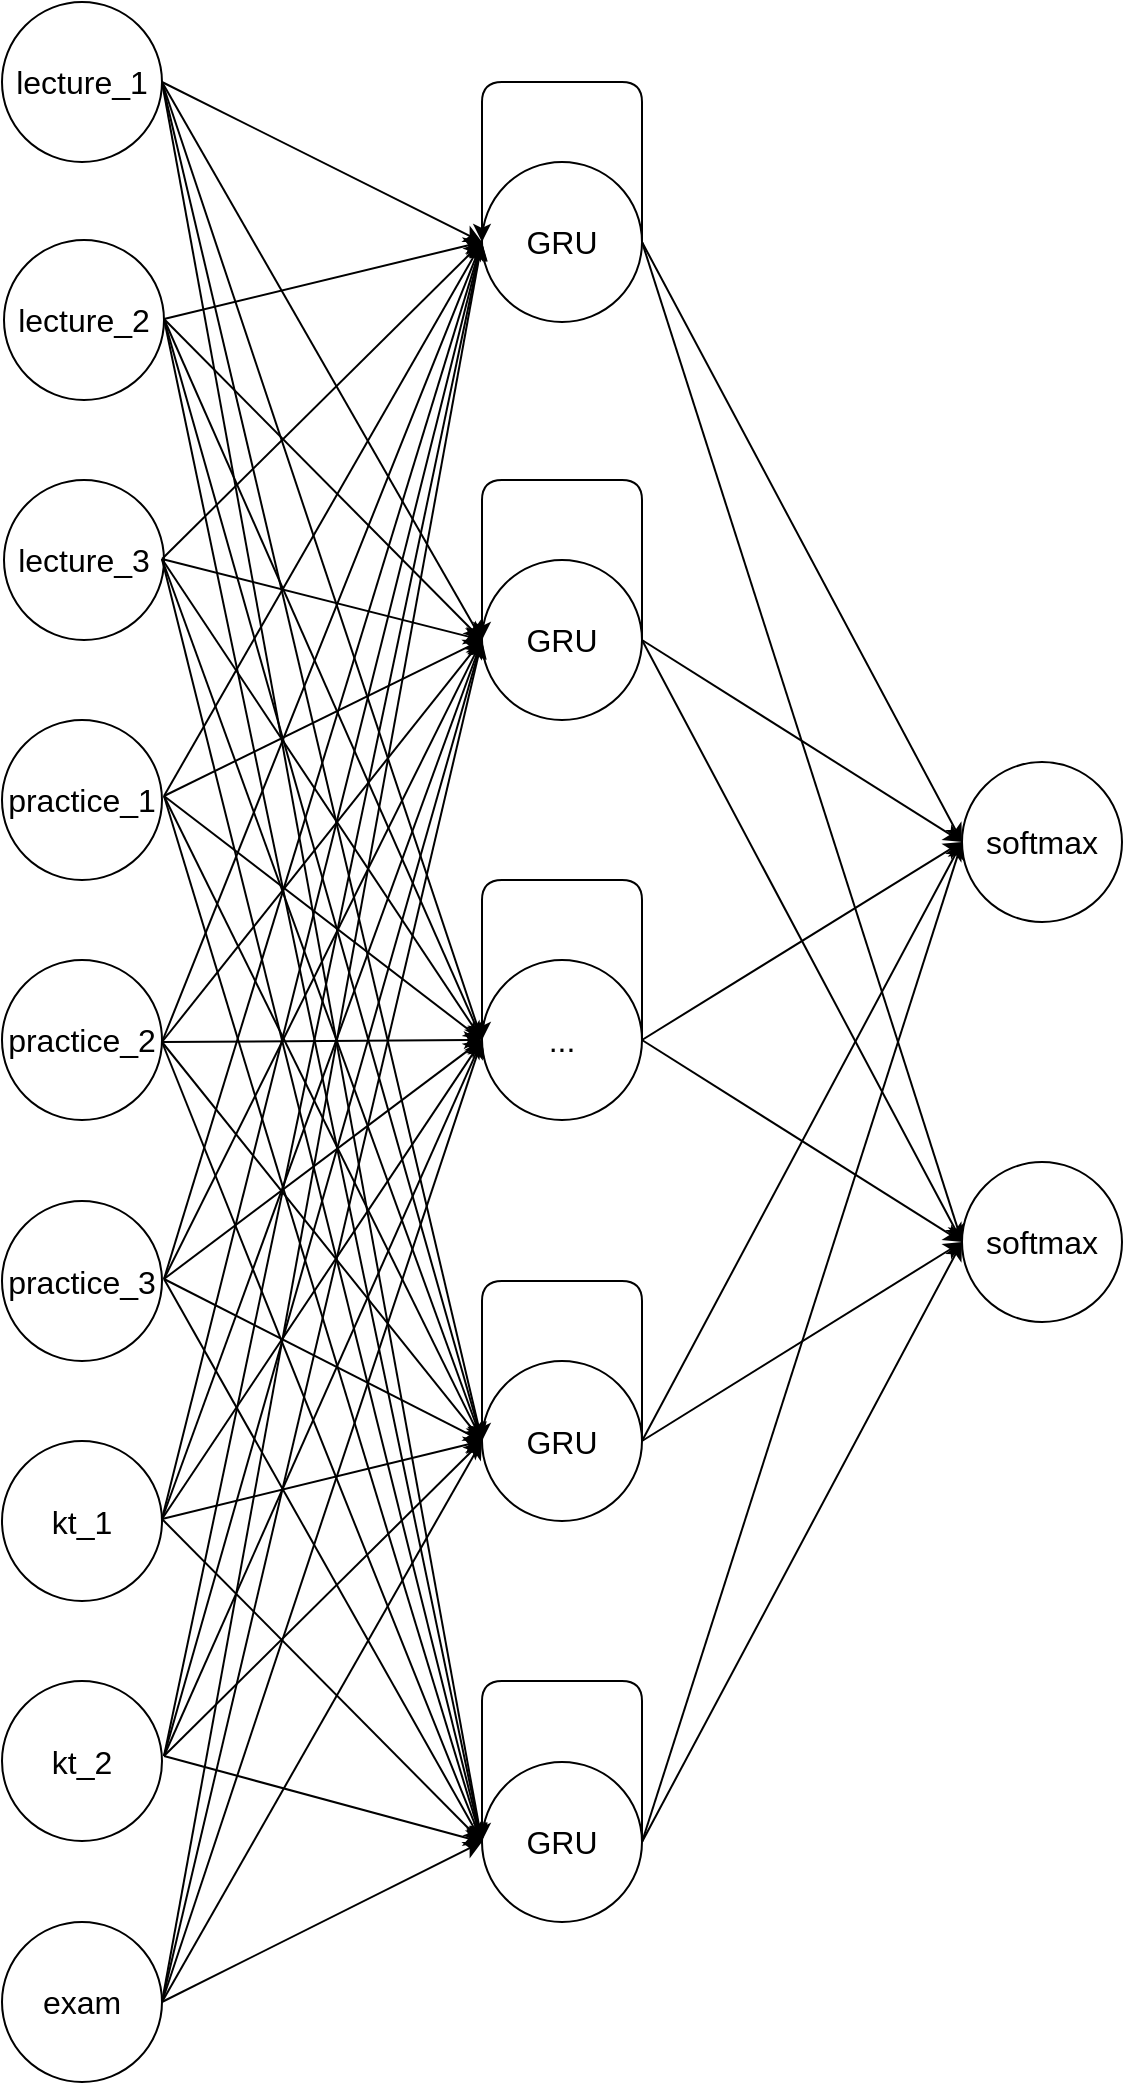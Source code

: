 <mxfile>
    <diagram id="3kF3-82s5BPs1b9VoIeE" name="Страница 1">
        <mxGraphModel dx="1600" dy="934" grid="1" gridSize="10" guides="1" tooltips="1" connect="1" arrows="1" fold="1" page="1" pageScale="1" pageWidth="827" pageHeight="1169" math="0" shadow="0">
            <root>
                <mxCell id="0"/>
                <mxCell id="1" parent="0"/>
                <mxCell id="104" style="edgeStyle=none;html=1;entryX=0;entryY=0.5;entryDx=0;entryDy=0;fontSize=16;exitX=1;exitY=0.5;exitDx=0;exitDy=0;" edge="1" parent="1" source="2" target="102">
                    <mxGeometry relative="1" as="geometry"/>
                </mxCell>
                <mxCell id="110" style="edgeStyle=none;html=1;entryX=0;entryY=0.5;entryDx=0;entryDy=0;fontSize=16;exitX=1;exitY=0.5;exitDx=0;exitDy=0;" edge="1" parent="1" source="2" target="103">
                    <mxGeometry relative="1" as="geometry"/>
                </mxCell>
                <mxCell id="2" value="GRU" style="ellipse;whiteSpace=wrap;html=1;aspect=fixed;fontSize=16;" vertex="1" parent="1">
                    <mxGeometry x="280" y="160" width="80" height="80" as="geometry"/>
                </mxCell>
                <mxCell id="105" style="edgeStyle=none;html=1;entryX=0;entryY=0.5;entryDx=0;entryDy=0;fontSize=16;exitX=1;exitY=0.5;exitDx=0;exitDy=0;" edge="1" parent="1" source="3" target="102">
                    <mxGeometry relative="1" as="geometry"/>
                </mxCell>
                <mxCell id="111" style="edgeStyle=none;html=1;entryX=0;entryY=0.5;entryDx=0;entryDy=0;fontSize=16;exitX=1;exitY=0.5;exitDx=0;exitDy=0;" edge="1" parent="1" source="3" target="103">
                    <mxGeometry relative="1" as="geometry"/>
                </mxCell>
                <mxCell id="3" value="GRU" style="ellipse;whiteSpace=wrap;html=1;aspect=fixed;fontSize=16;" vertex="1" parent="1">
                    <mxGeometry x="280" y="359" width="80" height="80" as="geometry"/>
                </mxCell>
                <mxCell id="107" style="edgeStyle=none;html=1;entryX=0;entryY=0.5;entryDx=0;entryDy=0;fontSize=16;exitX=1;exitY=0.5;exitDx=0;exitDy=0;" edge="1" parent="1" source="4" target="102">
                    <mxGeometry relative="1" as="geometry"/>
                </mxCell>
                <mxCell id="113" style="edgeStyle=none;html=1;entryX=0;entryY=0.5;entryDx=0;entryDy=0;fontSize=16;exitX=1;exitY=0.5;exitDx=0;exitDy=0;" edge="1" parent="1" source="4" target="103">
                    <mxGeometry relative="1" as="geometry"/>
                </mxCell>
                <mxCell id="4" value="GRU" style="ellipse;whiteSpace=wrap;html=1;aspect=fixed;fontSize=16;" vertex="1" parent="1">
                    <mxGeometry x="280" y="759.5" width="80" height="80" as="geometry"/>
                </mxCell>
                <mxCell id="108" style="edgeStyle=none;html=1;entryX=0;entryY=0.5;entryDx=0;entryDy=0;fontSize=16;exitX=1;exitY=0.5;exitDx=0;exitDy=0;" edge="1" parent="1" source="5" target="102">
                    <mxGeometry relative="1" as="geometry"/>
                </mxCell>
                <mxCell id="114" style="edgeStyle=none;html=1;entryX=0;entryY=0.5;entryDx=0;entryDy=0;fontSize=16;exitX=1;exitY=0.5;exitDx=0;exitDy=0;" edge="1" parent="1" source="5" target="103">
                    <mxGeometry relative="1" as="geometry"/>
                </mxCell>
                <mxCell id="5" value="GRU" style="ellipse;whiteSpace=wrap;html=1;aspect=fixed;fontSize=16;" vertex="1" parent="1">
                    <mxGeometry x="280" y="960" width="80" height="80" as="geometry"/>
                </mxCell>
                <mxCell id="106" style="edgeStyle=none;html=1;entryX=0;entryY=0.5;entryDx=0;entryDy=0;fontSize=16;exitX=1;exitY=0.5;exitDx=0;exitDy=0;" edge="1" parent="1" source="6" target="102">
                    <mxGeometry relative="1" as="geometry"/>
                </mxCell>
                <mxCell id="112" style="edgeStyle=none;html=1;entryX=0;entryY=0.5;entryDx=0;entryDy=0;fontSize=16;exitX=1;exitY=0.5;exitDx=0;exitDy=0;" edge="1" parent="1" source="6" target="103">
                    <mxGeometry relative="1" as="geometry"/>
                </mxCell>
                <mxCell id="6" value="..." style="ellipse;whiteSpace=wrap;html=1;aspect=fixed;fontSize=16;" vertex="1" parent="1">
                    <mxGeometry x="280" y="559" width="80" height="80" as="geometry"/>
                </mxCell>
                <mxCell id="16" style="edgeStyle=none;html=1;entryX=0;entryY=0.5;entryDx=0;entryDy=0;fontSize=16;exitX=1;exitY=0.5;exitDx=0;exitDy=0;" edge="1" parent="1" source="7" target="2">
                    <mxGeometry relative="1" as="geometry"/>
                </mxCell>
                <mxCell id="17" style="edgeStyle=none;html=1;entryX=0;entryY=0.5;entryDx=0;entryDy=0;fontSize=16;exitX=1;exitY=0.5;exitDx=0;exitDy=0;" edge="1" parent="1" source="7" target="3">
                    <mxGeometry relative="1" as="geometry"/>
                </mxCell>
                <mxCell id="18" style="edgeStyle=none;html=1;entryX=0;entryY=0.5;entryDx=0;entryDy=0;fontSize=16;exitX=1;exitY=0.5;exitDx=0;exitDy=0;" edge="1" parent="1" source="7" target="6">
                    <mxGeometry relative="1" as="geometry"/>
                </mxCell>
                <mxCell id="19" style="edgeStyle=none;html=1;entryX=0;entryY=0.5;entryDx=0;entryDy=0;fontSize=16;exitX=1;exitY=0.5;exitDx=0;exitDy=0;" edge="1" parent="1" source="7" target="4">
                    <mxGeometry relative="1" as="geometry"/>
                </mxCell>
                <mxCell id="20" style="edgeStyle=none;html=1;entryX=0;entryY=0.5;entryDx=0;entryDy=0;fontSize=16;exitX=1;exitY=0.5;exitDx=0;exitDy=0;" edge="1" parent="1" source="7" target="5">
                    <mxGeometry relative="1" as="geometry"/>
                </mxCell>
                <mxCell id="7" value="lecture_1" style="ellipse;whiteSpace=wrap;html=1;aspect=fixed;fontSize=16;" vertex="1" parent="1">
                    <mxGeometry x="40" y="80" width="80" height="80" as="geometry"/>
                </mxCell>
                <mxCell id="8" value="lecture_2" style="ellipse;whiteSpace=wrap;html=1;aspect=fixed;fontSize=16;" vertex="1" parent="1">
                    <mxGeometry x="41" y="199" width="80" height="80" as="geometry"/>
                </mxCell>
                <mxCell id="9" value="practice_1" style="ellipse;whiteSpace=wrap;html=1;aspect=fixed;fontSize=16;" vertex="1" parent="1">
                    <mxGeometry x="40" y="439" width="80" height="80" as="geometry"/>
                </mxCell>
                <mxCell id="10" value="practice_2" style="ellipse;whiteSpace=wrap;html=1;aspect=fixed;fontSize=16;" vertex="1" parent="1">
                    <mxGeometry x="40" y="559" width="80" height="80" as="geometry"/>
                </mxCell>
                <mxCell id="11" value="lecture_3" style="ellipse;whiteSpace=wrap;html=1;aspect=fixed;fontSize=16;" vertex="1" parent="1">
                    <mxGeometry x="41" y="319" width="80" height="80" as="geometry"/>
                </mxCell>
                <mxCell id="12" value="practice_3" style="ellipse;whiteSpace=wrap;html=1;aspect=fixed;fontSize=16;" vertex="1" parent="1">
                    <mxGeometry x="40" y="679.5" width="80" height="80" as="geometry"/>
                </mxCell>
                <mxCell id="13" value="kt_1" style="ellipse;whiteSpace=wrap;html=1;aspect=fixed;fontSize=16;" vertex="1" parent="1">
                    <mxGeometry x="40" y="799.5" width="80" height="80" as="geometry"/>
                </mxCell>
                <mxCell id="14" value="kt_2" style="ellipse;whiteSpace=wrap;html=1;aspect=fixed;fontSize=16;" vertex="1" parent="1">
                    <mxGeometry x="40" y="919.5" width="80" height="80" as="geometry"/>
                </mxCell>
                <mxCell id="97" style="edgeStyle=none;html=1;entryX=0;entryY=0.5;entryDx=0;entryDy=0;fontSize=16;exitX=1;exitY=0.5;exitDx=0;exitDy=0;" edge="1" parent="1" source="15" target="5">
                    <mxGeometry relative="1" as="geometry"/>
                </mxCell>
                <mxCell id="98" style="edgeStyle=none;html=1;entryX=0;entryY=0.5;entryDx=0;entryDy=0;fontSize=16;exitX=1;exitY=0.5;exitDx=0;exitDy=0;" edge="1" parent="1" source="15" target="4">
                    <mxGeometry relative="1" as="geometry"/>
                </mxCell>
                <mxCell id="99" style="edgeStyle=none;html=1;entryX=0;entryY=0.5;entryDx=0;entryDy=0;fontSize=16;exitX=1;exitY=0.5;exitDx=0;exitDy=0;" edge="1" parent="1" source="15" target="6">
                    <mxGeometry relative="1" as="geometry"/>
                </mxCell>
                <mxCell id="100" style="edgeStyle=none;html=1;entryX=0;entryY=0.5;entryDx=0;entryDy=0;fontSize=16;exitX=1;exitY=0.5;exitDx=0;exitDy=0;" edge="1" parent="1" source="15" target="3">
                    <mxGeometry relative="1" as="geometry"/>
                </mxCell>
                <mxCell id="101" style="edgeStyle=none;html=1;entryX=0;entryY=0.5;entryDx=0;entryDy=0;fontSize=16;exitX=1;exitY=0.5;exitDx=0;exitDy=0;" edge="1" parent="1" source="15" target="2">
                    <mxGeometry relative="1" as="geometry"/>
                </mxCell>
                <mxCell id="15" value="exam" style="ellipse;whiteSpace=wrap;html=1;aspect=fixed;fontSize=16;" vertex="1" parent="1">
                    <mxGeometry x="40" y="1040" width="80" height="80" as="geometry"/>
                </mxCell>
                <mxCell id="21" style="edgeStyle=none;html=1;entryX=0;entryY=0.5;entryDx=0;entryDy=0;fontSize=16;exitX=1;exitY=0.5;exitDx=0;exitDy=0;" edge="1" parent="1" target="2">
                    <mxGeometry relative="1" as="geometry">
                        <mxPoint x="121.0" y="238.5" as="sourcePoint"/>
                        <mxPoint x="281.0" y="317" as="targetPoint"/>
                    </mxGeometry>
                </mxCell>
                <mxCell id="22" style="edgeStyle=none;html=1;entryX=0;entryY=0.5;entryDx=0;entryDy=0;fontSize=16;exitX=1;exitY=0.5;exitDx=0;exitDy=0;" edge="1" parent="1" target="3">
                    <mxGeometry relative="1" as="geometry">
                        <mxPoint x="121.0" y="238.5" as="sourcePoint"/>
                        <mxPoint x="281.0" y="517" as="targetPoint"/>
                    </mxGeometry>
                </mxCell>
                <mxCell id="23" style="edgeStyle=none;html=1;entryX=0;entryY=0.5;entryDx=0;entryDy=0;fontSize=16;exitX=1;exitY=0.5;exitDx=0;exitDy=0;" edge="1" parent="1" target="6">
                    <mxGeometry relative="1" as="geometry">
                        <mxPoint x="121.0" y="238.5" as="sourcePoint"/>
                        <mxPoint x="281.0" y="717" as="targetPoint"/>
                    </mxGeometry>
                </mxCell>
                <mxCell id="24" style="edgeStyle=none;html=1;fontSize=16;exitX=1;exitY=0.5;exitDx=0;exitDy=0;entryX=0;entryY=0.5;entryDx=0;entryDy=0;" edge="1" parent="1" target="4">
                    <mxGeometry relative="1" as="geometry">
                        <mxPoint x="121.0" y="238.5" as="sourcePoint"/>
                        <mxPoint x="280" y="800" as="targetPoint"/>
                    </mxGeometry>
                </mxCell>
                <mxCell id="25" style="edgeStyle=none;html=1;entryX=0;entryY=0.5;entryDx=0;entryDy=0;fontSize=16;exitX=1;exitY=0.5;exitDx=0;exitDy=0;" edge="1" parent="1" target="5">
                    <mxGeometry relative="1" as="geometry">
                        <mxPoint x="121.0" y="238.5" as="sourcePoint"/>
                        <mxPoint x="281.0" y="1118" as="targetPoint"/>
                    </mxGeometry>
                </mxCell>
                <mxCell id="46" style="edgeStyle=none;html=1;fontSize=16;exitX=1;exitY=0.5;exitDx=0;exitDy=0;entryX=0;entryY=0.5;entryDx=0;entryDy=0;" edge="1" parent="1" target="2">
                    <mxGeometry relative="1" as="geometry">
                        <mxPoint x="120.0" y="358.5" as="sourcePoint"/>
                        <mxPoint x="280" y="280" as="targetPoint"/>
                    </mxGeometry>
                </mxCell>
                <mxCell id="47" style="edgeStyle=none;html=1;entryX=0;entryY=0.5;entryDx=0;entryDy=0;fontSize=16;exitX=1;exitY=0.5;exitDx=0;exitDy=0;" edge="1" parent="1" target="3">
                    <mxGeometry relative="1" as="geometry">
                        <mxPoint x="120.0" y="358.5" as="sourcePoint"/>
                        <mxPoint x="280.0" y="637" as="targetPoint"/>
                    </mxGeometry>
                </mxCell>
                <mxCell id="48" style="edgeStyle=none;html=1;entryX=0;entryY=0.5;entryDx=0;entryDy=0;fontSize=16;exitX=1;exitY=0.5;exitDx=0;exitDy=0;" edge="1" parent="1" target="6">
                    <mxGeometry relative="1" as="geometry">
                        <mxPoint x="120.0" y="358.5" as="sourcePoint"/>
                        <mxPoint x="280.0" y="837" as="targetPoint"/>
                    </mxGeometry>
                </mxCell>
                <mxCell id="49" style="edgeStyle=none;html=1;entryX=0;entryY=0.5;entryDx=0;entryDy=0;fontSize=16;exitX=1;exitY=0.5;exitDx=0;exitDy=0;" edge="1" parent="1" target="4">
                    <mxGeometry relative="1" as="geometry">
                        <mxPoint x="120.0" y="358.5" as="sourcePoint"/>
                        <mxPoint x="280.0" y="1038" as="targetPoint"/>
                    </mxGeometry>
                </mxCell>
                <mxCell id="50" style="edgeStyle=none;html=1;entryX=0;entryY=0.5;entryDx=0;entryDy=0;fontSize=16;exitX=1;exitY=0.5;exitDx=0;exitDy=0;" edge="1" parent="1" target="5">
                    <mxGeometry relative="1" as="geometry">
                        <mxPoint x="120.0" y="358.5" as="sourcePoint"/>
                        <mxPoint x="280.0" y="1238" as="targetPoint"/>
                    </mxGeometry>
                </mxCell>
                <mxCell id="51" style="edgeStyle=none;html=1;fontSize=16;exitX=1;exitY=0.5;exitDx=0;exitDy=0;entryX=0;entryY=0.5;entryDx=0;entryDy=0;" edge="1" parent="1" target="2">
                    <mxGeometry relative="1" as="geometry">
                        <mxPoint x="121.0" y="477" as="sourcePoint"/>
                        <mxPoint x="270" y="250" as="targetPoint"/>
                    </mxGeometry>
                </mxCell>
                <mxCell id="52" style="edgeStyle=none;html=1;entryX=0;entryY=0.5;entryDx=0;entryDy=0;fontSize=16;exitX=1;exitY=0.5;exitDx=0;exitDy=0;" edge="1" parent="1" target="3">
                    <mxGeometry relative="1" as="geometry">
                        <mxPoint x="121.0" y="477" as="sourcePoint"/>
                        <mxPoint x="280.0" y="637" as="targetPoint"/>
                    </mxGeometry>
                </mxCell>
                <mxCell id="53" style="edgeStyle=none;html=1;entryX=0;entryY=0.5;entryDx=0;entryDy=0;fontSize=16;exitX=1;exitY=0.5;exitDx=0;exitDy=0;" edge="1" parent="1" target="6">
                    <mxGeometry relative="1" as="geometry">
                        <mxPoint x="121.0" y="477" as="sourcePoint"/>
                        <mxPoint x="280.0" y="837" as="targetPoint"/>
                    </mxGeometry>
                </mxCell>
                <mxCell id="54" style="edgeStyle=none;html=1;fontSize=16;exitX=1;exitY=0.5;exitDx=0;exitDy=0;entryX=0;entryY=0.5;entryDx=0;entryDy=0;" edge="1" parent="1" target="4">
                    <mxGeometry relative="1" as="geometry">
                        <mxPoint x="121.0" y="477" as="sourcePoint"/>
                        <mxPoint x="280" y="1038.5" as="targetPoint"/>
                    </mxGeometry>
                </mxCell>
                <mxCell id="55" style="edgeStyle=none;html=1;entryX=0;entryY=0.5;entryDx=0;entryDy=0;fontSize=16;exitX=1;exitY=0.5;exitDx=0;exitDy=0;" edge="1" parent="1" target="5">
                    <mxGeometry relative="1" as="geometry">
                        <mxPoint x="121.0" y="477" as="sourcePoint"/>
                        <mxPoint x="280.0" y="1238" as="targetPoint"/>
                    </mxGeometry>
                </mxCell>
                <mxCell id="76" style="edgeStyle=none;html=1;entryX=0;entryY=0.5;entryDx=0;entryDy=0;fontSize=16;exitX=1;exitY=0.5;exitDx=0;exitDy=0;" edge="1" parent="1" target="2">
                    <mxGeometry relative="1" as="geometry">
                        <mxPoint x="120" y="600" as="sourcePoint"/>
                        <mxPoint x="280" y="678.5" as="targetPoint"/>
                    </mxGeometry>
                </mxCell>
                <mxCell id="77" style="edgeStyle=none;html=1;entryX=0;entryY=0.5;entryDx=0;entryDy=0;fontSize=16;exitX=1;exitY=0.5;exitDx=0;exitDy=0;" edge="1" parent="1" target="3">
                    <mxGeometry relative="1" as="geometry">
                        <mxPoint x="120" y="600" as="sourcePoint"/>
                        <mxPoint x="280" y="878.5" as="targetPoint"/>
                    </mxGeometry>
                </mxCell>
                <mxCell id="78" style="edgeStyle=none;html=1;entryX=0;entryY=0.5;entryDx=0;entryDy=0;fontSize=16;exitX=1;exitY=0.5;exitDx=0;exitDy=0;" edge="1" parent="1" target="6">
                    <mxGeometry relative="1" as="geometry">
                        <mxPoint x="120" y="600" as="sourcePoint"/>
                        <mxPoint x="280" y="1078.5" as="targetPoint"/>
                    </mxGeometry>
                </mxCell>
                <mxCell id="79" style="edgeStyle=none;html=1;entryX=0;entryY=0.5;entryDx=0;entryDy=0;fontSize=16;exitX=1;exitY=0.5;exitDx=0;exitDy=0;" edge="1" parent="1" target="4">
                    <mxGeometry relative="1" as="geometry">
                        <mxPoint x="120" y="600" as="sourcePoint"/>
                        <mxPoint x="280" y="1279.5" as="targetPoint"/>
                    </mxGeometry>
                </mxCell>
                <mxCell id="80" style="edgeStyle=none;html=1;fontSize=16;exitX=1;exitY=0.5;exitDx=0;exitDy=0;entryX=0;entryY=0.5;entryDx=0;entryDy=0;" edge="1" parent="1" target="5">
                    <mxGeometry relative="1" as="geometry">
                        <mxPoint x="120" y="600" as="sourcePoint"/>
                        <mxPoint x="300" y="1110" as="targetPoint"/>
                    </mxGeometry>
                </mxCell>
                <mxCell id="81" style="edgeStyle=none;html=1;entryX=0;entryY=0.5;entryDx=0;entryDy=0;fontSize=16;exitX=1;exitY=0.5;exitDx=0;exitDy=0;" edge="1" parent="1" target="2">
                    <mxGeometry relative="1" as="geometry">
                        <mxPoint x="121.0" y="718.5" as="sourcePoint"/>
                        <mxPoint x="280" y="678.5" as="targetPoint"/>
                    </mxGeometry>
                </mxCell>
                <mxCell id="82" style="edgeStyle=none;html=1;entryX=0;entryY=0.5;entryDx=0;entryDy=0;fontSize=16;exitX=1;exitY=0.5;exitDx=0;exitDy=0;" edge="1" parent="1" target="3">
                    <mxGeometry relative="1" as="geometry">
                        <mxPoint x="121.0" y="718.5" as="sourcePoint"/>
                        <mxPoint x="280" y="878.5" as="targetPoint"/>
                    </mxGeometry>
                </mxCell>
                <mxCell id="83" style="edgeStyle=none;html=1;entryX=0;entryY=0.5;entryDx=0;entryDy=0;fontSize=16;exitX=1;exitY=0.5;exitDx=0;exitDy=0;" edge="1" parent="1" target="6">
                    <mxGeometry relative="1" as="geometry">
                        <mxPoint x="121.0" y="718.5" as="sourcePoint"/>
                        <mxPoint x="280" y="1078.5" as="targetPoint"/>
                    </mxGeometry>
                </mxCell>
                <mxCell id="84" style="edgeStyle=none;html=1;fontSize=16;exitX=1;exitY=0.5;exitDx=0;exitDy=0;entryX=0;entryY=0.5;entryDx=0;entryDy=0;" edge="1" parent="1" target="4">
                    <mxGeometry relative="1" as="geometry">
                        <mxPoint x="121.0" y="718.5" as="sourcePoint"/>
                        <mxPoint x="280" y="1280" as="targetPoint"/>
                    </mxGeometry>
                </mxCell>
                <mxCell id="85" style="edgeStyle=none;html=1;fontSize=16;exitX=1;exitY=0.5;exitDx=0;exitDy=0;entryX=0;entryY=0.5;entryDx=0;entryDy=0;" edge="1" parent="1" target="5">
                    <mxGeometry relative="1" as="geometry">
                        <mxPoint x="121.0" y="718.5" as="sourcePoint"/>
                        <mxPoint x="280" y="1000" as="targetPoint"/>
                    </mxGeometry>
                </mxCell>
                <mxCell id="86" style="edgeStyle=none;html=1;fontSize=16;exitX=1;exitY=0.5;exitDx=0;exitDy=0;entryX=0;entryY=0.5;entryDx=0;entryDy=0;" edge="1" parent="1" target="2">
                    <mxGeometry relative="1" as="geometry">
                        <mxPoint x="120.0" y="838.5" as="sourcePoint"/>
                        <mxPoint x="280" y="678.5" as="targetPoint"/>
                    </mxGeometry>
                </mxCell>
                <mxCell id="87" style="edgeStyle=none;html=1;entryX=0;entryY=0.5;entryDx=0;entryDy=0;fontSize=16;exitX=1;exitY=0.5;exitDx=0;exitDy=0;" edge="1" parent="1" target="3">
                    <mxGeometry relative="1" as="geometry">
                        <mxPoint x="120.0" y="838.5" as="sourcePoint"/>
                        <mxPoint x="280" y="878.5" as="targetPoint"/>
                    </mxGeometry>
                </mxCell>
                <mxCell id="88" style="edgeStyle=none;html=1;entryX=0;entryY=0.5;entryDx=0;entryDy=0;fontSize=16;exitX=1;exitY=0.5;exitDx=0;exitDy=0;" edge="1" parent="1" target="6">
                    <mxGeometry relative="1" as="geometry">
                        <mxPoint x="120.0" y="838.5" as="sourcePoint"/>
                        <mxPoint x="280" y="1078.5" as="targetPoint"/>
                    </mxGeometry>
                </mxCell>
                <mxCell id="89" style="edgeStyle=none;html=1;entryX=0;entryY=0.5;entryDx=0;entryDy=0;fontSize=16;exitX=1;exitY=0.5;exitDx=0;exitDy=0;" edge="1" parent="1" target="4">
                    <mxGeometry relative="1" as="geometry">
                        <mxPoint x="120.0" y="838.5" as="sourcePoint"/>
                        <mxPoint x="280" y="1279.5" as="targetPoint"/>
                    </mxGeometry>
                </mxCell>
                <mxCell id="90" style="edgeStyle=none;html=1;fontSize=16;exitX=1;exitY=0.5;exitDx=0;exitDy=0;entryX=0;entryY=0.5;entryDx=0;entryDy=0;" edge="1" parent="1" target="5">
                    <mxGeometry relative="1" as="geometry">
                        <mxPoint x="120.0" y="838.5" as="sourcePoint"/>
                        <mxPoint x="320" y="1200" as="targetPoint"/>
                    </mxGeometry>
                </mxCell>
                <mxCell id="91" style="edgeStyle=none;html=1;fontSize=16;exitX=1;exitY=0.5;exitDx=0;exitDy=0;entryX=0;entryY=0.5;entryDx=0;entryDy=0;" edge="1" parent="1" target="2">
                    <mxGeometry relative="1" as="geometry">
                        <mxPoint x="121.0" y="957.0" as="sourcePoint"/>
                        <mxPoint x="280" y="678.5" as="targetPoint"/>
                    </mxGeometry>
                </mxCell>
                <mxCell id="92" style="edgeStyle=none;html=1;entryX=0;entryY=0.5;entryDx=0;entryDy=0;fontSize=16;exitX=1;exitY=0.5;exitDx=0;exitDy=0;" edge="1" parent="1" target="3">
                    <mxGeometry relative="1" as="geometry">
                        <mxPoint x="121.0" y="957.0" as="sourcePoint"/>
                        <mxPoint x="280" y="878.5" as="targetPoint"/>
                    </mxGeometry>
                </mxCell>
                <mxCell id="93" style="edgeStyle=none;html=1;fontSize=16;exitX=1;exitY=0.5;exitDx=0;exitDy=0;entryX=0;entryY=0.5;entryDx=0;entryDy=0;" edge="1" parent="1" target="6">
                    <mxGeometry relative="1" as="geometry">
                        <mxPoint x="121.0" y="957.0" as="sourcePoint"/>
                        <mxPoint x="270" y="640" as="targetPoint"/>
                    </mxGeometry>
                </mxCell>
                <mxCell id="94" style="edgeStyle=none;html=1;fontSize=16;exitX=1;exitY=0.5;exitDx=0;exitDy=0;entryX=0;entryY=0.5;entryDx=0;entryDy=0;" edge="1" parent="1" target="4">
                    <mxGeometry relative="1" as="geometry">
                        <mxPoint x="121.0" y="957.0" as="sourcePoint"/>
                        <mxPoint x="280" y="1279.5" as="targetPoint"/>
                    </mxGeometry>
                </mxCell>
                <mxCell id="95" style="edgeStyle=none;html=1;fontSize=16;exitX=1;exitY=0.5;exitDx=0;exitDy=0;entryX=0;entryY=0.5;entryDx=0;entryDy=0;" edge="1" parent="1" target="5">
                    <mxGeometry relative="1" as="geometry">
                        <mxPoint x="121.0" y="957.0" as="sourcePoint"/>
                        <mxPoint x="310" y="1160" as="targetPoint"/>
                    </mxGeometry>
                </mxCell>
                <mxCell id="102" value="softmax" style="ellipse;whiteSpace=wrap;html=1;aspect=fixed;fontSize=16;" vertex="1" parent="1">
                    <mxGeometry x="520" y="460" width="80" height="80" as="geometry"/>
                </mxCell>
                <mxCell id="103" value="softmax" style="ellipse;whiteSpace=wrap;html=1;aspect=fixed;fontSize=16;" vertex="1" parent="1">
                    <mxGeometry x="520" y="660" width="80" height="80" as="geometry"/>
                </mxCell>
                <mxCell id="115" value="" style="endArrow=classic;html=1;fontSize=16;exitX=1;exitY=0.5;exitDx=0;exitDy=0;" edge="1" parent="1" source="2">
                    <mxGeometry width="50" height="50" relative="1" as="geometry">
                        <mxPoint x="320" y="240" as="sourcePoint"/>
                        <mxPoint x="280" y="200" as="targetPoint"/>
                        <Array as="points">
                            <mxPoint x="360" y="120"/>
                            <mxPoint x="280" y="120"/>
                        </Array>
                    </mxGeometry>
                </mxCell>
                <mxCell id="116" value="" style="endArrow=classic;html=1;fontSize=16;exitX=1;exitY=0.5;exitDx=0;exitDy=0;" edge="1" parent="1">
                    <mxGeometry width="50" height="50" relative="1" as="geometry">
                        <mxPoint x="360" y="399" as="sourcePoint"/>
                        <mxPoint x="280" y="399" as="targetPoint"/>
                        <Array as="points">
                            <mxPoint x="360" y="319"/>
                            <mxPoint x="280" y="319"/>
                        </Array>
                    </mxGeometry>
                </mxCell>
                <mxCell id="117" value="" style="endArrow=classic;html=1;fontSize=16;exitX=1;exitY=0.5;exitDx=0;exitDy=0;" edge="1" parent="1">
                    <mxGeometry width="50" height="50" relative="1" as="geometry">
                        <mxPoint x="360" y="599" as="sourcePoint"/>
                        <mxPoint x="280" y="599" as="targetPoint"/>
                        <Array as="points">
                            <mxPoint x="360" y="519"/>
                            <mxPoint x="280" y="519"/>
                        </Array>
                    </mxGeometry>
                </mxCell>
                <mxCell id="118" value="" style="endArrow=classic;html=1;fontSize=16;exitX=1;exitY=0.5;exitDx=0;exitDy=0;" edge="1" parent="1">
                    <mxGeometry width="50" height="50" relative="1" as="geometry">
                        <mxPoint x="360" y="799.5" as="sourcePoint"/>
                        <mxPoint x="280" y="799.5" as="targetPoint"/>
                        <Array as="points">
                            <mxPoint x="360" y="719.5"/>
                            <mxPoint x="280" y="719.5"/>
                        </Array>
                    </mxGeometry>
                </mxCell>
                <mxCell id="119" value="" style="endArrow=classic;html=1;fontSize=16;exitX=1;exitY=0.5;exitDx=0;exitDy=0;" edge="1" parent="1">
                    <mxGeometry width="50" height="50" relative="1" as="geometry">
                        <mxPoint x="360" y="999.5" as="sourcePoint"/>
                        <mxPoint x="280" y="999.5" as="targetPoint"/>
                        <Array as="points">
                            <mxPoint x="360" y="919.5"/>
                            <mxPoint x="280" y="919.5"/>
                        </Array>
                    </mxGeometry>
                </mxCell>
            </root>
        </mxGraphModel>
    </diagram>
</mxfile>